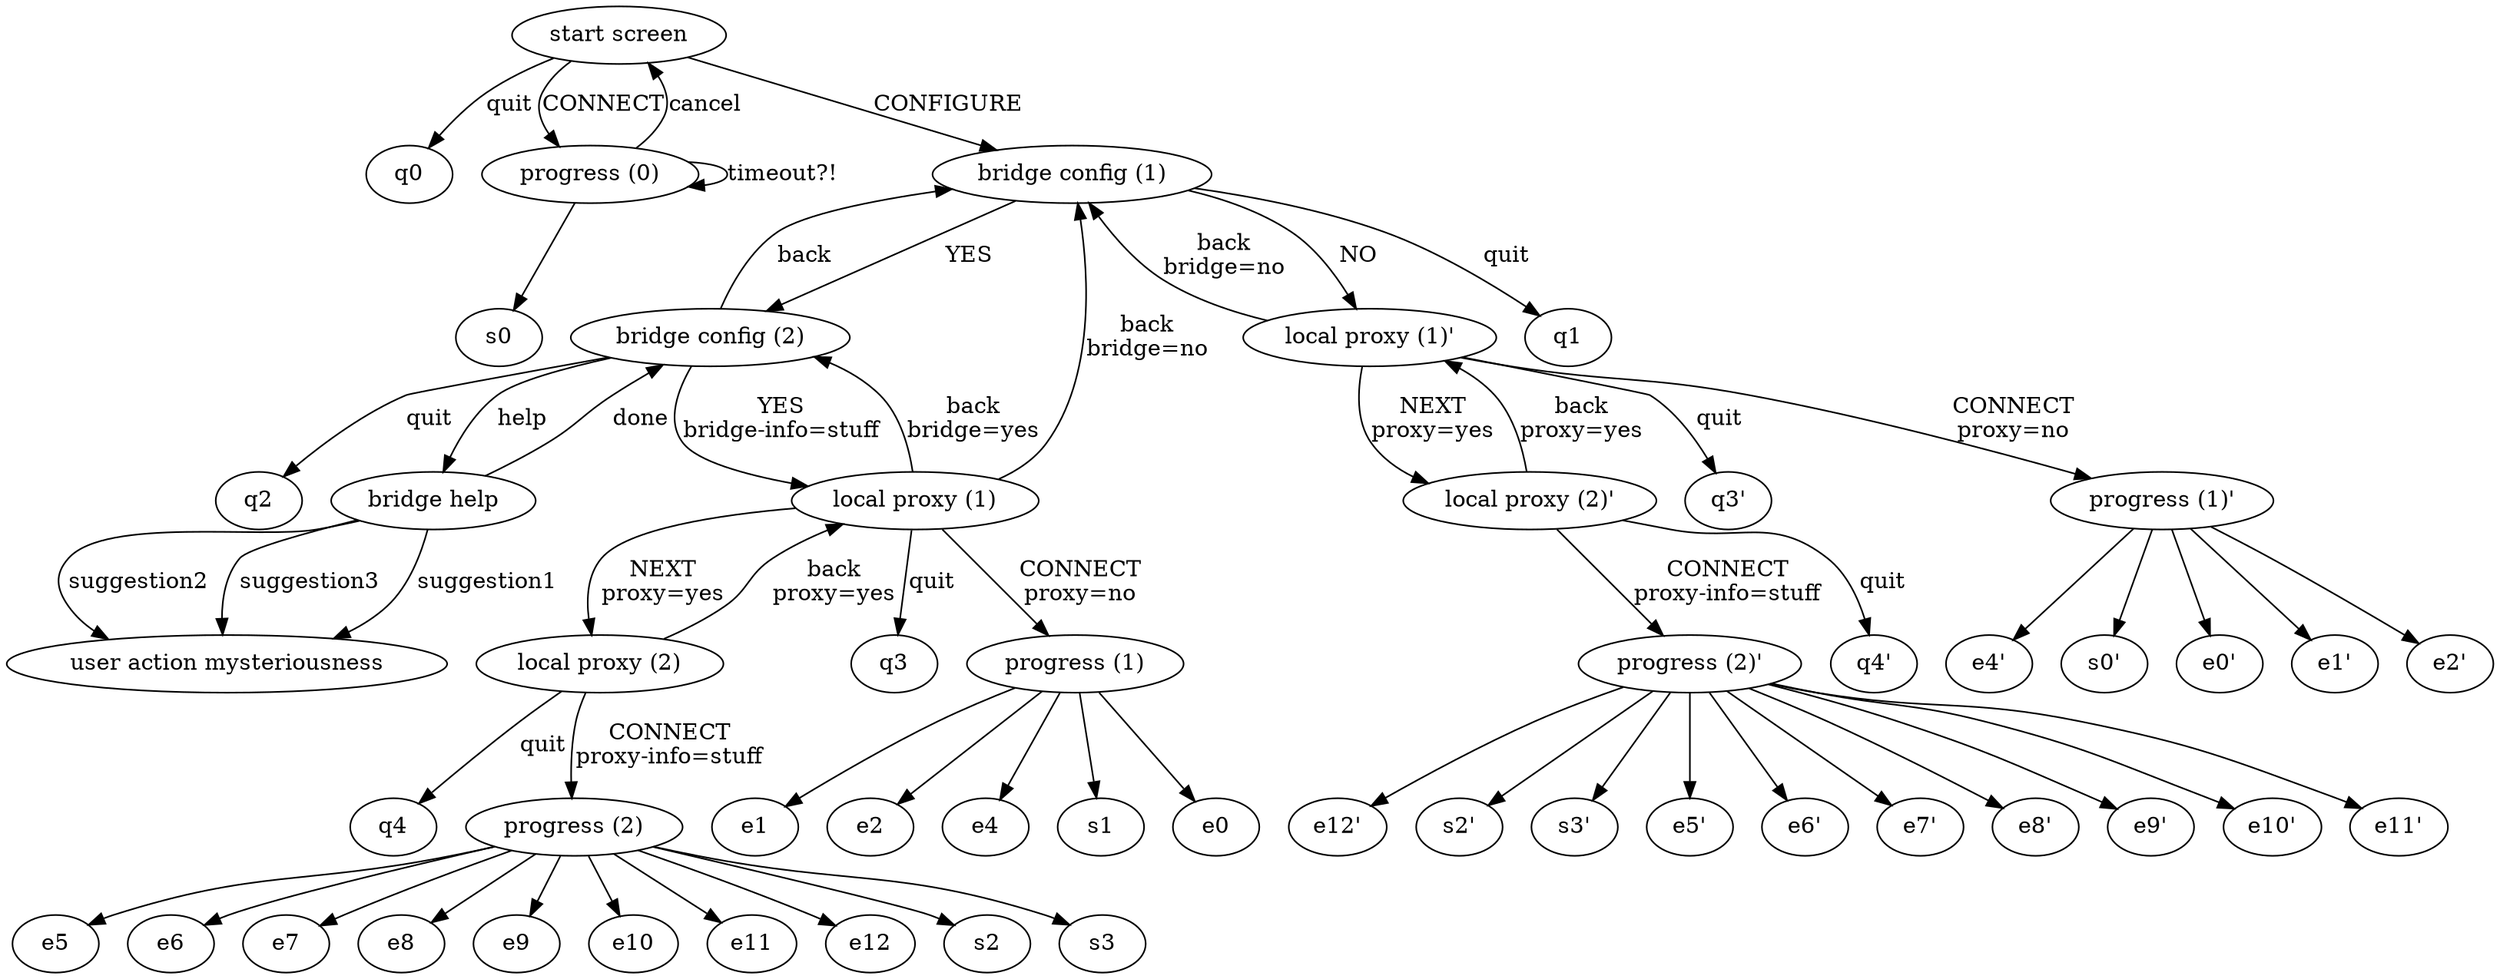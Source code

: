 digraph torconfig {
	"start screen" -> q0 [label=quit];
	"start screen" -> "progress (0)" [label=CONNECT];
	"progress (0)" -> "start screen" [label=cancel];
	"progress (0)" -> "progress (0)" [label="timeout?!"];
	"progress (0)" -> "s0"; #no bridge no proxy connection
	"start screen" -> "bridge config (1)" [label=CONFIGURE];
	"bridge config (1)" -> q1 [label=quit];
	"bridge config (1)" -> "bridge config (2)" [label=YES];
	"bridge config (2)" -> "bridge config (1)" [label=back];
	"bridge config (2)" -> q2 [label=quit];
	"bridge config (2)" -> "bridge help" [label=help];
	"bridge help" -> "bridge config (2)" [label=done];
	"bridge help" -> "user action mysteriousness" [label=suggestion1];
	"bridge help" -> "user action mysteriousness" [label=suggestion2];
	"bridge help" -> "user action mysteriousness" [label=suggestion3];
	"bridge config (1)" -> "local proxy (1)'" [label=NO];
	"bridge config (2)" -> "local proxy (1)" [label="YES\nbridge-info=stuff"];
	#####################################################################################################
	"local proxy (1)" -> "bridge config (1)" [label="back\nbridge=no"];
	"local proxy (1)" -> "bridge config (2)" [label="back\nbridge=yes"];
	"local proxy (1)" -> q3 [label=quit];
	"local proxy (1)" -> "progress (1)" [label="CONNECT\nproxy=no"];
	"progress (1)" -> "s1"; #bridge no proxy connection 
	"progress (1)" -> "e0"; #unspecified bridges
	"progress (1)" -> "e1"; #bridge syntax error
	"progress (1)" -> "e2"; #custom bridge: good syntax, bad ip address
	"progress (1)" -> "e4"; #bridge blocked in country
	"local proxy (1)" -> "local proxy (2)" [label="NEXT\nproxy=yes"];	
	"local proxy (2)" -> "local proxy (1)" [label="back\nproxy=yes"];
	"local proxy (2)" -> q4 [label=quit];
	"local proxy (2)" -> "progress (2)" [label="CONNECT\nproxy-info=stuff"];
	"progress (2)" -> "e5"; #blank proxy input
	"progress (2)" -> "e6"; #no proxy type
	"progress (2)" -> "e7"; #selected proxy type, bad address syntax
	"progress (2)" -> "e8"; #selected proxy type, good address syntax, bad ip address, blank port
	"progress (2)" -> "e9"; #selected proxy type, good address syntax, bad ip address, good port
	"progress (2)" -> "e10"; #selected proxy type, good address syntax, bad ip address, bad port
	"progress (2)" -> "e11"; #selected proxy type, good address syntax, good ip address, bad port
	"progress (2)" -> "e12"; #selected proxy type, good address syntax, good ip address, blank port
	"progress (2)" -> "s2"; #selected proxy type, good address syntax, good ip address, blank port
	"progress (2)" -> "s3"; #selected proxy type, good address syntax, good ip address, good port
	#####################################################################################################
	"local proxy (1)'" -> "bridge config (1)" [label="back\nbridge=no"];
	"local proxy (1)'" -> "q3'" [label=quit];
	"local proxy (1)'" -> "progress (1)'" [label="CONNECT\nproxy=no"];
	"progress (1)'" -> "s0'"; #no bridge no rpoxy connection 
	"progress (1)'" -> "e0'"; #unspecified bridges
	"progress (1)'" -> "e1'"; #bridge syntax error
	"progress (1)'" -> "e2'"; #bad ip address
	"progress (1)'" -> "e4'"; #bridge blocked in country
	"local proxy (1)'" -> "local proxy (2)'" [label="NEXT\nproxy=yes"];	
	"local proxy (2)'" -> "local proxy (1)'" [label="back\nproxy=yes"];
	"local proxy (2)'" -> "q4'" [label=quit];
	"local proxy (2)'" -> "progress (2)'" [label="CONNECT\nproxy-info=stuff"];
	"progress (2)'" -> "e5'"; #blank proxy input
	"progress (2)'" -> "e6'"; #no proxy type
	"progress (2)'" -> "e7'"; #selected proxy type, bad adddress syntax
	"progress (2)'" -> "e8'"; #selected proxy type, good address syntax, bad ip address, blank port
	"progress (2)'" -> "e9'"; #selected proxy type, good address syntax, bad ip address, good port
	"progress (2)'" -> "e10'"; #selected proxy type, good address syntax, bad ip address, bad port
	"progress (2)'" -> "e11'"; #selected proxy type, good address syntax, good ip address, bad port
	"progress (2)'" -> "e12'"; #selected proxy type, good address syntax, good ip address, blank port
	"progress (2)'" -> "s2'"; #selected proxy type, good address syntax, good ip address, blank port
	"progress (2)'" -> "s3'"; #selected proxy type, good address syntax, good ip address, good port
}
